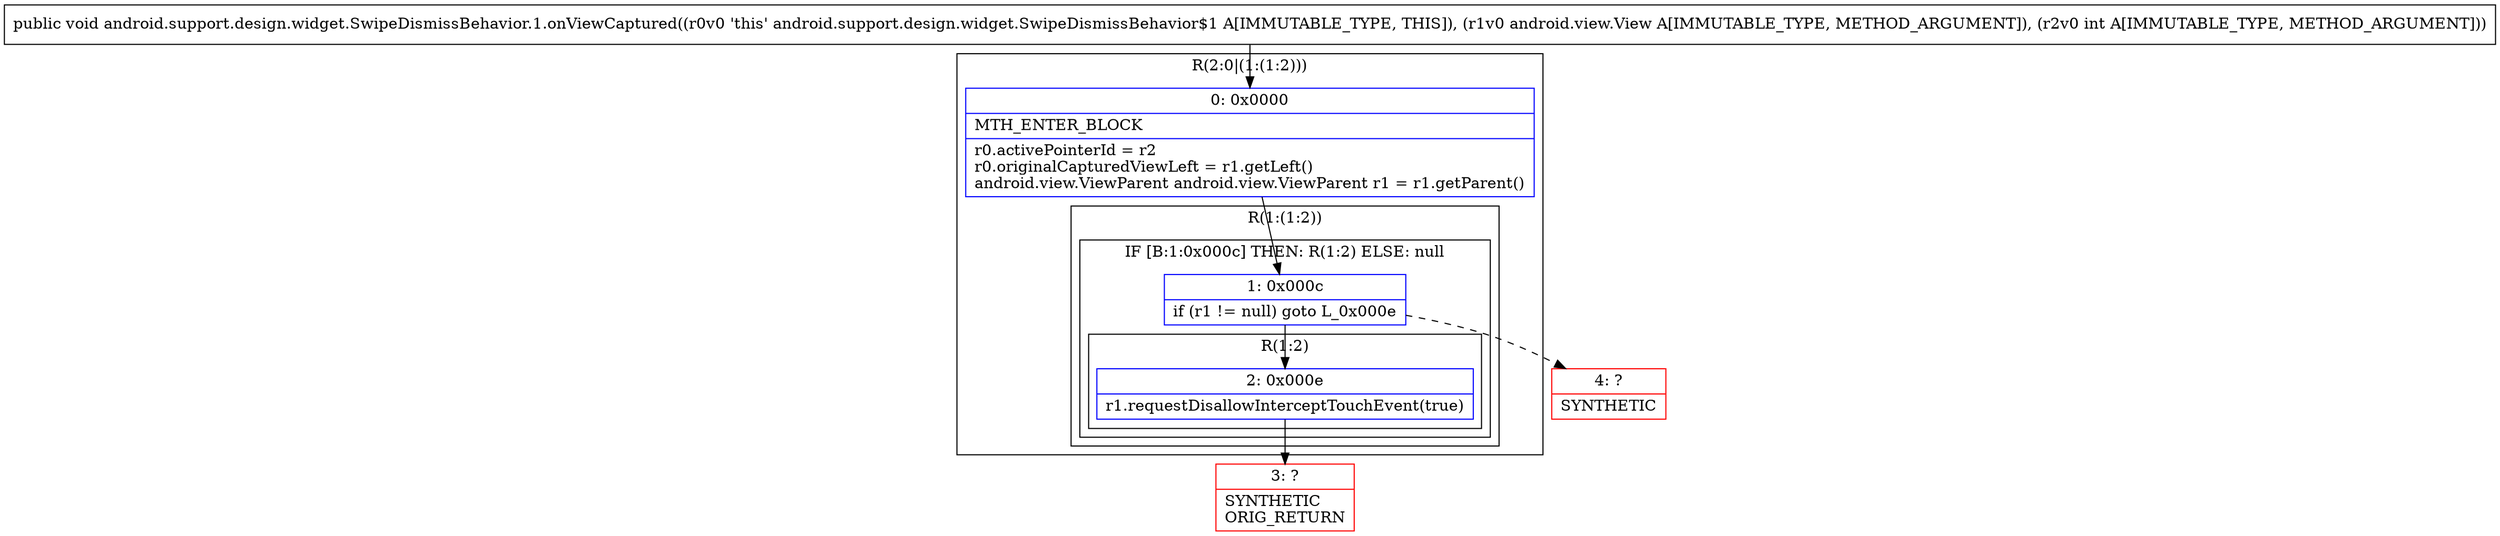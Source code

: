 digraph "CFG forandroid.support.design.widget.SwipeDismissBehavior.1.onViewCaptured(Landroid\/view\/View;I)V" {
subgraph cluster_Region_367103566 {
label = "R(2:0|(1:(1:2)))";
node [shape=record,color=blue];
Node_0 [shape=record,label="{0\:\ 0x0000|MTH_ENTER_BLOCK\l|r0.activePointerId = r2\lr0.originalCapturedViewLeft = r1.getLeft()\landroid.view.ViewParent android.view.ViewParent r1 = r1.getParent()\l}"];
subgraph cluster_Region_439644781 {
label = "R(1:(1:2))";
node [shape=record,color=blue];
subgraph cluster_IfRegion_1415647378 {
label = "IF [B:1:0x000c] THEN: R(1:2) ELSE: null";
node [shape=record,color=blue];
Node_1 [shape=record,label="{1\:\ 0x000c|if (r1 != null) goto L_0x000e\l}"];
subgraph cluster_Region_1499422522 {
label = "R(1:2)";
node [shape=record,color=blue];
Node_2 [shape=record,label="{2\:\ 0x000e|r1.requestDisallowInterceptTouchEvent(true)\l}"];
}
}
}
}
Node_3 [shape=record,color=red,label="{3\:\ ?|SYNTHETIC\lORIG_RETURN\l}"];
Node_4 [shape=record,color=red,label="{4\:\ ?|SYNTHETIC\l}"];
MethodNode[shape=record,label="{public void android.support.design.widget.SwipeDismissBehavior.1.onViewCaptured((r0v0 'this' android.support.design.widget.SwipeDismissBehavior$1 A[IMMUTABLE_TYPE, THIS]), (r1v0 android.view.View A[IMMUTABLE_TYPE, METHOD_ARGUMENT]), (r2v0 int A[IMMUTABLE_TYPE, METHOD_ARGUMENT])) }"];
MethodNode -> Node_0;
Node_0 -> Node_1;
Node_1 -> Node_2;
Node_1 -> Node_4[style=dashed];
Node_2 -> Node_3;
}

